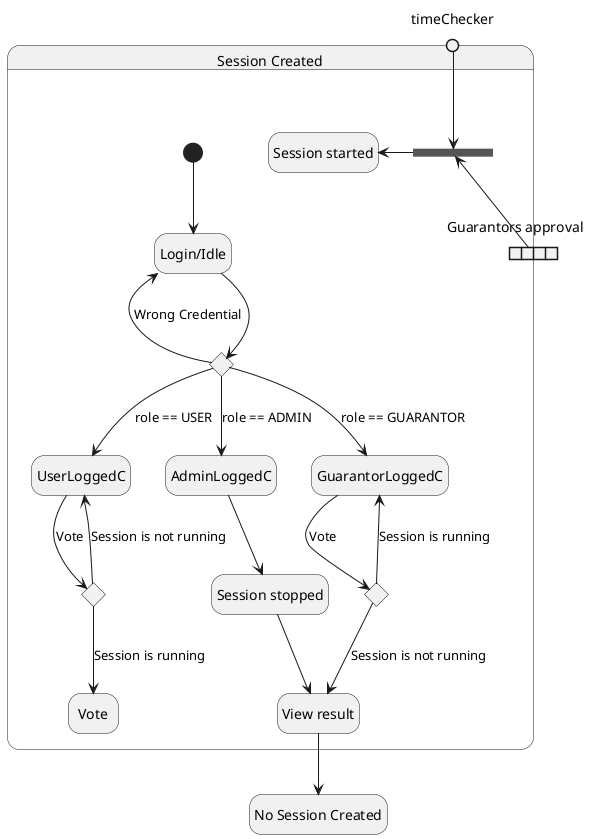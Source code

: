 '' Copyright (C) 2022 Alessandro "Sgorblex" Clerici Lorenzini and Edoardo "Miniman" Della Rossa
'
' This work may be distributed and/or modified under the
' conditions of the LaTeX Project Public License, either version 1.3
' of this license or (at your option) any later version.
' The latest version of this license is in
'   http://www.latex-project.org/lppl.txt
' and version 1.3 or later is part of all distributions of LaTeX
' version 2005/12/01 or later.
'
' This work has the LPPL maintenance status `maintained'.
'
' The Current Maintainer of this work is Alessandro Clerici Lorenzini
'
' This work consists of the files listed in work.txt


@startuml
hide empty description 
state "No Session Created" as NoSession
state "Session Created" as SessionCreated{
	state "Login/Idle" as LoginC
	state "Session stopped" as SessionStop
	state "View result" as ViewResult
	state RoleCheckC <<choice>>
	state SessionCheck <<choice>>

	[*] --> LoginC
	LoginC --> RoleCheckC
	RoleCheckC --> UserLoggedC : role == USER
	RoleCheckC --> AdminLoggedC : role == ADMIN
	RoleCheckC --> GuarantorLoggedC : role == GUARANTOR
	RoleCheckC -l-> LoginC : Wrong Credential

	UserLoggedC --> SessionCheck : Vote
	SessionCheck --> Vote : Session is running
	SessionCheck --> UserLoggedC : Session is not running

	state timeChecker <<entrypoint>>
	'expansionoutput and not expansioninput to make graphics better
	state "Guarantors approval" as guarantorsApproved <<expansionoutput>>
	state join_state <<join>>
	state "Session started" as StartSession
	timeChecker -d-> join_state
	guarantorsApproved -u-> join_state
	join_state -l-> StartSession

	AdminLoggedC --> SessionStop
	SessionStop --> ViewResult

	state SessionResultCheck <<choice>>
	GuarantorLoggedC --> SessionResultCheck : Vote
	SessionResultCheck --> GuarantorLoggedC : Session is running
	SessionResultCheck --> ViewResult : Session is not running
	ViewResult --> NoSession
@enduml
